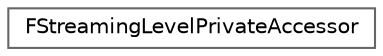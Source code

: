 digraph "Graphical Class Hierarchy"
{
 // INTERACTIVE_SVG=YES
 // LATEX_PDF_SIZE
  bgcolor="transparent";
  edge [fontname=Helvetica,fontsize=10,labelfontname=Helvetica,labelfontsize=10];
  node [fontname=Helvetica,fontsize=10,shape=box,height=0.2,width=0.4];
  rankdir="LR";
  Node0 [id="Node000000",label="FStreamingLevelPrivateAccessor",height=0.2,width=0.4,color="grey40", fillcolor="white", style="filled",URL="$d3/d9a/structFStreamingLevelPrivateAccessor.html",tooltip=" "];
}
